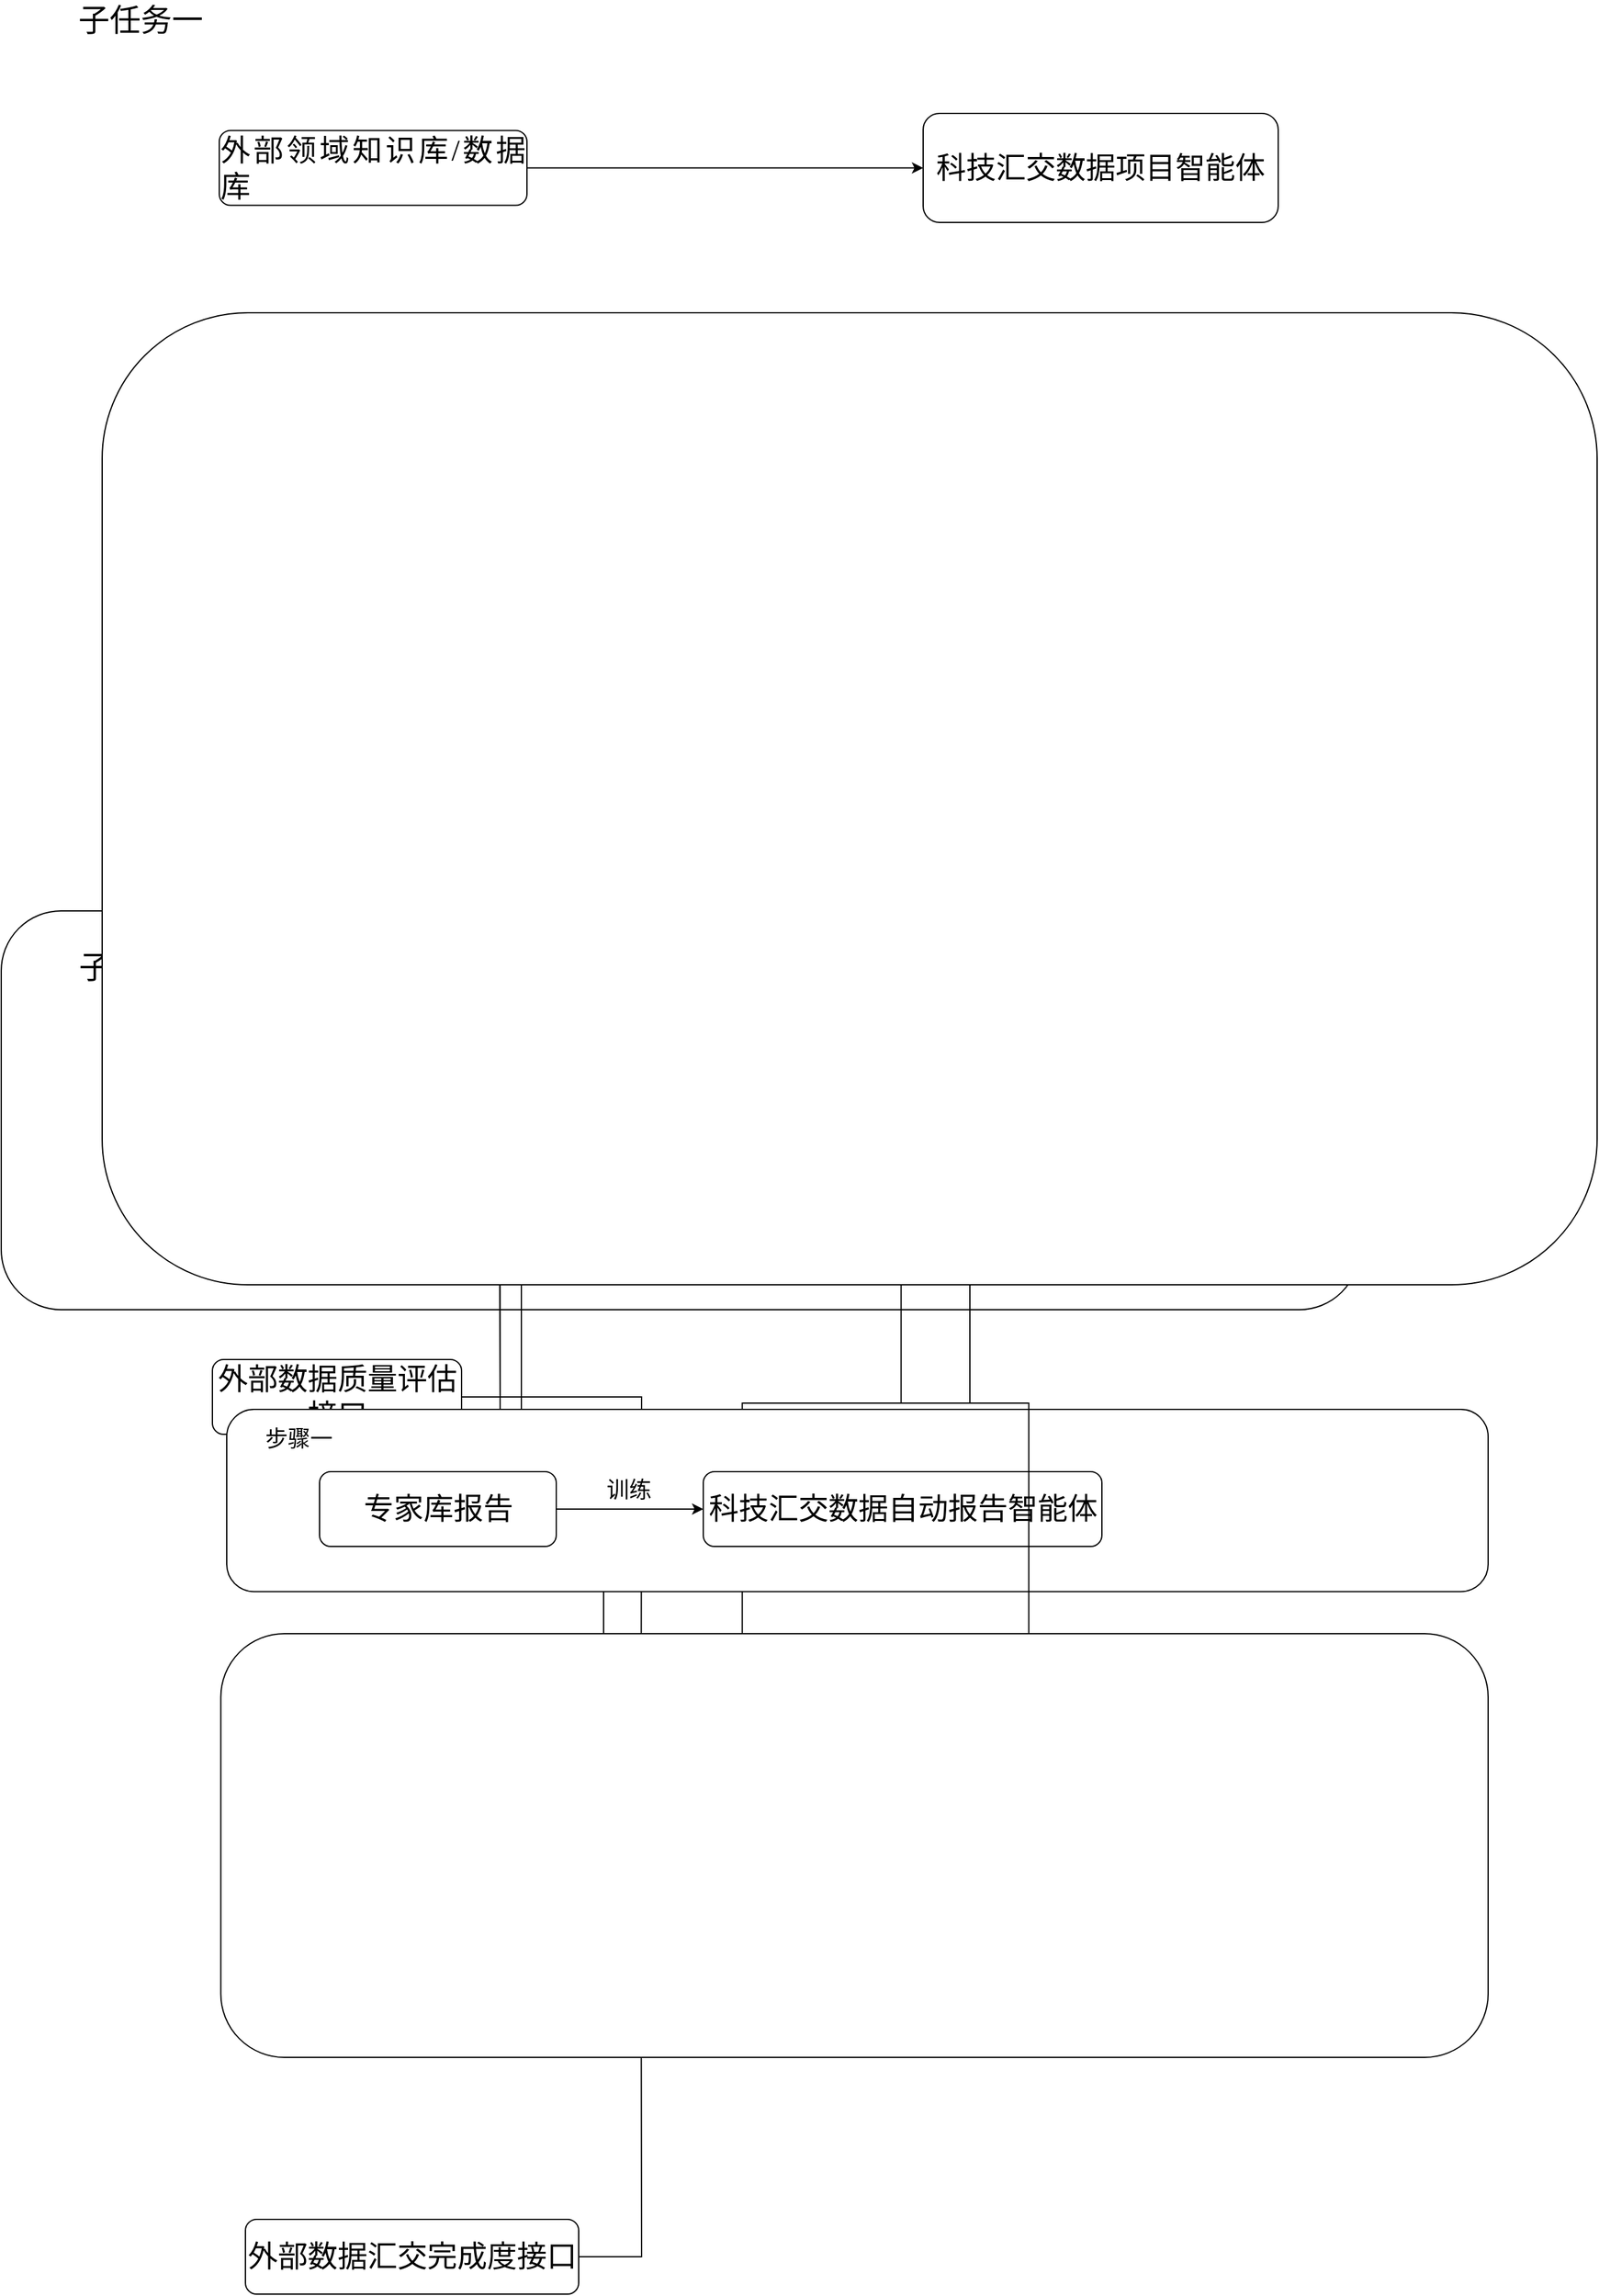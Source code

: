 <mxfile version="24.7.8">
  <diagram name="第 1 页" id="zKvOFfaTHT5-SVP7cOSt">
    <mxGraphModel dx="4014" dy="2827" grid="1" gridSize="10" guides="1" tooltips="1" connect="1" arrows="1" fold="1" page="1" pageScale="1" pageWidth="827" pageHeight="1169" math="0" shadow="0">
      <root>
        <mxCell id="0" />
        <mxCell id="1" parent="0" />
        <mxCell id="U46tP_3I2k7W18DiitfZ-69" value="" style="rounded=1;whiteSpace=wrap;html=1;" vertex="1" parent="1">
          <mxGeometry x="161" y="590" width="923" height="210" as="geometry" />
        </mxCell>
        <mxCell id="U46tP_3I2k7W18DiitfZ-62" value="" style="rounded=1;whiteSpace=wrap;html=1;" vertex="1" parent="1">
          <mxGeometry x="168" y="310" width="923" height="220" as="geometry" />
        </mxCell>
        <mxCell id="U46tP_3I2k7W18DiitfZ-60" value="" style="rounded=1;whiteSpace=wrap;html=1;" vertex="1" parent="1">
          <mxGeometry x="168" y="111" width="923" height="146.25" as="geometry" />
        </mxCell>
        <mxCell id="U46tP_3I2k7W18DiitfZ-2" value="&lt;p style=&quot;margin: 0pt 0pt 0.0pt;&quot; class=&quot;MsoNormal&quot;&gt;&lt;font face=&quot;等线&quot; style=&quot;font-size: 24px;&quot;&gt;科技汇交数据项目智能体&lt;/font&gt;&lt;/p&gt;" style="rounded=1;whiteSpace=wrap;html=1;" vertex="1" parent="1">
          <mxGeometry x="700" y="-120" width="285" height="87.5" as="geometry" />
        </mxCell>
        <mxCell id="U46tP_3I2k7W18DiitfZ-5" value="&lt;p style=&quot;margin: 0pt 0pt 0.0pt; text-align: justify; font-size: 25px;&quot; class=&quot;MsoNormal&quot;&gt;&lt;font face=&quot;等线&quot;&gt;子任务一&lt;/font&gt;&lt;/p&gt;" style="text;html=1;align=center;verticalAlign=middle;whiteSpace=wrap;rounded=0;" vertex="1" parent="1">
          <mxGeometry x="7.5" y="-210" width="127.5" height="30" as="geometry" />
        </mxCell>
        <mxCell id="U46tP_3I2k7W18DiitfZ-74" style="edgeStyle=orthogonalEdgeStyle;rounded=0;orthogonalLoop=1;jettySize=auto;html=1;exitX=1;exitY=0.5;exitDx=0;exitDy=0;entryX=0;entryY=0.5;entryDx=0;entryDy=0;" edge="1" parent="1" source="U46tP_3I2k7W18DiitfZ-8" target="U46tP_3I2k7W18DiitfZ-25">
          <mxGeometry relative="1" as="geometry" />
        </mxCell>
        <mxCell id="U46tP_3I2k7W18DiitfZ-8" value="&lt;p style=&quot;margin: 0pt 0pt 0.0pt; text-align: justify;&quot; class=&quot;MsoNormal&quot;&gt;&lt;font face=&quot;等线&quot; style=&quot;font-size: 24px;&quot;&gt;评价模型&lt;/font&gt;&lt;/p&gt;" style="rounded=1;whiteSpace=wrap;html=1;" vertex="1" parent="1">
          <mxGeometry x="450" y="295" width="215" height="60" as="geometry" />
        </mxCell>
        <mxCell id="U46tP_3I2k7W18DiitfZ-11" value="" style="rounded=1;whiteSpace=wrap;html=1;" vertex="1" parent="1">
          <mxGeometry x="-40" y="520" width="1090" height="320" as="geometry" />
        </mxCell>
        <mxCell id="U46tP_3I2k7W18DiitfZ-13" value="&lt;p style=&quot;margin: 0pt 0pt 0.0pt; text-align: justify; font-size: 25px;&quot; class=&quot;MsoNormal&quot;&gt;&lt;font face=&quot;等线&quot;&gt;子任务二&lt;/font&gt;&lt;/p&gt;" style="text;html=1;align=center;verticalAlign=middle;whiteSpace=wrap;rounded=0;" vertex="1" parent="1">
          <mxGeometry y="550" width="145" height="30" as="geometry" />
        </mxCell>
        <mxCell id="U46tP_3I2k7W18DiitfZ-128" style="edgeStyle=orthogonalEdgeStyle;rounded=0;orthogonalLoop=1;jettySize=auto;html=1;exitX=1;exitY=0.5;exitDx=0;exitDy=0;entryX=0;entryY=0.5;entryDx=0;entryDy=0;" edge="1" parent="1" source="U46tP_3I2k7W18DiitfZ-14" target="U46tP_3I2k7W18DiitfZ-31">
          <mxGeometry relative="1" as="geometry" />
        </mxCell>
        <mxCell id="U46tP_3I2k7W18DiitfZ-135" style="edgeStyle=orthogonalEdgeStyle;rounded=0;orthogonalLoop=1;jettySize=auto;html=1;exitX=0.5;exitY=0;exitDx=0;exitDy=0;entryX=0.5;entryY=1;entryDx=0;entryDy=0;" edge="1" parent="1" source="U46tP_3I2k7W18DiitfZ-14" target="U46tP_3I2k7W18DiitfZ-134">
          <mxGeometry relative="1" as="geometry" />
        </mxCell>
        <mxCell id="U46tP_3I2k7W18DiitfZ-14" value="&lt;p style=&quot;margin: 0pt 0pt 0.0pt; text-align: justify;&quot; class=&quot;MsoNormal&quot;&gt;&lt;span style=&quot;font-family: 等线; font-size: 24px; text-align: center;&quot;&gt;科技汇交数据自动报告智能体&lt;/span&gt;&lt;br&gt;&lt;/p&gt;" style="rounded=1;whiteSpace=wrap;html=1;" vertex="1" parent="1">
          <mxGeometry x="397.5" y="640" width="320" height="60" as="geometry" />
        </mxCell>
        <mxCell id="U46tP_3I2k7W18DiitfZ-94" style="edgeStyle=orthogonalEdgeStyle;rounded=0;orthogonalLoop=1;jettySize=auto;html=1;exitX=1;exitY=0.5;exitDx=0;exitDy=0;entryX=0;entryY=0.25;entryDx=0;entryDy=0;" edge="1" parent="1" source="U46tP_3I2k7W18DiitfZ-15" target="U46tP_3I2k7W18DiitfZ-64">
          <mxGeometry relative="1" as="geometry" />
        </mxCell>
        <mxCell id="U46tP_3I2k7W18DiitfZ-65" style="edgeStyle=orthogonalEdgeStyle;rounded=0;orthogonalLoop=1;jettySize=auto;html=1;exitX=1;exitY=0.5;exitDx=0;exitDy=0;entryX=0;entryY=0.5;entryDx=0;entryDy=0;" edge="1" parent="1" source="U46tP_3I2k7W18DiitfZ-15" target="U46tP_3I2k7W18DiitfZ-64">
          <mxGeometry relative="1" as="geometry" />
        </mxCell>
        <mxCell id="U46tP_3I2k7W18DiitfZ-15" value="&lt;font style=&quot;font-size: 24px;&quot; face=&quot;等线&quot;&gt;项目内容&lt;/font&gt;" style="rounded=1;whiteSpace=wrap;html=1;" vertex="1" parent="1">
          <mxGeometry x="135" y="81.25" width="185" height="60" as="geometry" />
        </mxCell>
        <mxCell id="U46tP_3I2k7W18DiitfZ-73" style="edgeStyle=orthogonalEdgeStyle;rounded=0;orthogonalLoop=1;jettySize=auto;html=1;exitX=1;exitY=0.5;exitDx=0;exitDy=0;entryX=0;entryY=0.5;entryDx=0;entryDy=0;" edge="1" parent="1" source="U46tP_3I2k7W18DiitfZ-16" target="U46tP_3I2k7W18DiitfZ-8">
          <mxGeometry relative="1" as="geometry">
            <mxPoint x="444" y="700" as="targetPoint" />
          </mxGeometry>
        </mxCell>
        <mxCell id="U46tP_3I2k7W18DiitfZ-16" value="&lt;span style=&quot;font-family: 等线; font-size: 24px; text-align: justify;&quot;&gt;关键信息&lt;/span&gt;" style="rounded=1;whiteSpace=wrap;html=1;" vertex="1" parent="1">
          <mxGeometry x="130" y="350" width="190" height="60" as="geometry" />
        </mxCell>
        <mxCell id="U46tP_3I2k7W18DiitfZ-23" value="&lt;p style=&quot;margin: 0pt 0pt 0.0pt; text-align: justify;&quot; class=&quot;MsoNormal&quot;&gt;&lt;font face=&quot;等线&quot; style=&quot;font-size: 24px;&quot;&gt;关键概念实体&lt;/font&gt;&lt;/p&gt;" style="rounded=1;whiteSpace=wrap;html=1;" vertex="1" parent="1">
          <mxGeometry x="757.5" y="81.25" width="170" height="60" as="geometry" />
        </mxCell>
        <mxCell id="U46tP_3I2k7W18DiitfZ-25" value="&lt;p style=&quot;margin: 0pt 0pt 0.0pt; text-align: justify;&quot; class=&quot;MsoNormal&quot;&gt;&lt;font face=&quot;等线&quot; style=&quot;font-size: 24px;&quot;&gt;相关性评价结果&lt;/font&gt;&lt;/p&gt;" style="rounded=1;whiteSpace=wrap;html=1;" vertex="1" parent="1">
          <mxGeometry x="730" y="295" width="215" height="60" as="geometry" />
        </mxCell>
        <mxCell id="U46tP_3I2k7W18DiitfZ-131" style="edgeStyle=orthogonalEdgeStyle;rounded=0;orthogonalLoop=1;jettySize=auto;html=1;exitX=1;exitY=0.5;exitDx=0;exitDy=0;" edge="1" parent="1" source="U46tP_3I2k7W18DiitfZ-27">
          <mxGeometry relative="1" as="geometry">
            <mxPoint x="473.5" y="1270.0" as="targetPoint" />
          </mxGeometry>
        </mxCell>
        <mxCell id="U46tP_3I2k7W18DiitfZ-85" style="edgeStyle=orthogonalEdgeStyle;rounded=0;orthogonalLoop=1;jettySize=auto;html=1;exitX=1;exitY=0.5;exitDx=0;exitDy=0;endArrow=none;endFill=0;" edge="1" parent="1" source="U46tP_3I2k7W18DiitfZ-27">
          <mxGeometry relative="1" as="geometry">
            <mxPoint x="360" y="670" as="targetPoint" />
          </mxGeometry>
        </mxCell>
        <mxCell id="U46tP_3I2k7W18DiitfZ-27" value="&lt;p class=&quot;MsoNormal&quot;&gt;&lt;font style=&quot;font-size: 24px;&quot; face=&quot;等线&quot;&gt;外部&lt;/font&gt;&lt;span style=&quot;background-color: initial; font-size: 24px;&quot;&gt;&lt;font face=&quot;等线&quot;&gt;数据质量评估接口&lt;/font&gt;&lt;/span&gt;&lt;/p&gt;" style="rounded=1;whiteSpace=wrap;html=1;" vertex="1" parent="1">
          <mxGeometry x="129.5" y="880" width="200" height="60" as="geometry" />
        </mxCell>
        <mxCell id="U46tP_3I2k7W18DiitfZ-31" value="&lt;p style=&quot;margin: 0pt 0pt 0.0pt; text-align: justify;&quot; class=&quot;MsoNormal&quot;&gt;&lt;font face=&quot;Arial&quot;&gt;&lt;span style=&quot;font-size: 24px;&quot;&gt;生成报告&lt;/span&gt;&lt;/font&gt;&lt;/p&gt;" style="rounded=1;whiteSpace=wrap;html=1;" vertex="1" parent="1">
          <mxGeometry x="795" y="640" width="190" height="60" as="geometry" />
        </mxCell>
        <mxCell id="U46tP_3I2k7W18DiitfZ-59" style="edgeStyle=orthogonalEdgeStyle;rounded=0;orthogonalLoop=1;jettySize=auto;html=1;exitX=1;exitY=0.5;exitDx=0;exitDy=0;entryX=0;entryY=0.5;entryDx=0;entryDy=0;" edge="1" parent="1" source="U46tP_3I2k7W18DiitfZ-50" target="U46tP_3I2k7W18DiitfZ-2">
          <mxGeometry relative="1" as="geometry" />
        </mxCell>
        <mxCell id="U46tP_3I2k7W18DiitfZ-50" value="&lt;p style=&quot;margin: 0pt 0pt 0.0pt; text-align: justify;&quot; class=&quot;MsoNormal&quot;&gt;&lt;font face=&quot;等线&quot; style=&quot;font-size: 24px;&quot;&gt;外部领域知识库/数据库&lt;/font&gt;&lt;/p&gt;" style="rounded=1;whiteSpace=wrap;html=1;" vertex="1" parent="1">
          <mxGeometry x="135" y="-106.25" width="247" height="60" as="geometry" />
        </mxCell>
        <mxCell id="U46tP_3I2k7W18DiitfZ-57" value="&lt;font style=&quot;font-size: 18px;&quot; face=&quot;等线&quot;&gt;训练&lt;/font&gt;" style="text;html=1;align=center;verticalAlign=middle;whiteSpace=wrap;rounded=0;" vertex="1" parent="1">
          <mxGeometry x="599.5" y="169.12" width="60" height="30" as="geometry" />
        </mxCell>
        <mxCell id="U46tP_3I2k7W18DiitfZ-61" value="&lt;font style=&quot;font-size: 18px;&quot; face=&quot;等线&quot;&gt;步骤一&lt;/font&gt;" style="text;html=1;align=center;verticalAlign=middle;whiteSpace=wrap;rounded=0;" vertex="1" parent="1">
          <mxGeometry x="198" y="120" width="60" height="30" as="geometry" />
        </mxCell>
        <mxCell id="U46tP_3I2k7W18DiitfZ-63" value="&lt;font style=&quot;font-size: 18px;&quot; face=&quot;等线&quot;&gt;步骤二&lt;/font&gt;" style="text;html=1;align=center;verticalAlign=middle;whiteSpace=wrap;rounded=0;" vertex="1" parent="1">
          <mxGeometry x="198" y="320" width="60" height="30" as="geometry" />
        </mxCell>
        <mxCell id="U46tP_3I2k7W18DiitfZ-95" style="edgeStyle=orthogonalEdgeStyle;rounded=0;orthogonalLoop=1;jettySize=auto;html=1;exitX=1;exitY=0.25;exitDx=0;exitDy=0;" edge="1" parent="1" source="U46tP_3I2k7W18DiitfZ-64" target="U46tP_3I2k7W18DiitfZ-23">
          <mxGeometry relative="1" as="geometry" />
        </mxCell>
        <mxCell id="U46tP_3I2k7W18DiitfZ-67" style="edgeStyle=orthogonalEdgeStyle;rounded=0;orthogonalLoop=1;jettySize=auto;html=1;exitX=1;exitY=0.5;exitDx=0;exitDy=0;" edge="1" parent="1" source="U46tP_3I2k7W18DiitfZ-64" target="U46tP_3I2k7W18DiitfZ-23">
          <mxGeometry relative="1" as="geometry" />
        </mxCell>
        <mxCell id="U46tP_3I2k7W18DiitfZ-97" style="edgeStyle=orthogonalEdgeStyle;rounded=0;orthogonalLoop=1;jettySize=auto;html=1;exitX=1;exitY=0.75;exitDx=0;exitDy=0;entryX=0;entryY=0.5;entryDx=0;entryDy=0;" edge="1" parent="1" source="U46tP_3I2k7W18DiitfZ-64" target="U46tP_3I2k7W18DiitfZ-93">
          <mxGeometry relative="1" as="geometry" />
        </mxCell>
        <mxCell id="U46tP_3I2k7W18DiitfZ-64" value="&lt;p style=&quot;margin: 0pt 0pt 0.0pt;&quot; class=&quot;MsoNormal&quot;&gt;&lt;font face=&quot;等线&quot; style=&quot;font-size: 24px;&quot;&gt;科技汇交数据项目智能体&lt;/font&gt;&lt;/p&gt;" style="rounded=1;whiteSpace=wrap;html=1;" vertex="1" parent="1">
          <mxGeometry x="459.5" y="347.5" width="285" height="172.5" as="geometry" />
        </mxCell>
        <mxCell id="U46tP_3I2k7W18DiitfZ-66" value="&lt;font face=&quot;等线&quot;&gt;&lt;span style=&quot;font-size: 18px;&quot;&gt;推理&lt;/span&gt;&lt;/font&gt;" style="text;html=1;align=center;verticalAlign=middle;whiteSpace=wrap;rounded=0;" vertex="1" parent="1">
          <mxGeometry x="762" y="361.25" width="60" height="30" as="geometry" />
        </mxCell>
        <mxCell id="U46tP_3I2k7W18DiitfZ-68" value="&lt;font style=&quot;font-size: 18px;&quot; face=&quot;等线&quot;&gt;步骤三&lt;/font&gt;" style="text;html=1;align=center;verticalAlign=middle;whiteSpace=wrap;rounded=0;" vertex="1" parent="1">
          <mxGeometry x="191" y="600" width="60" height="30" as="geometry" />
        </mxCell>
        <mxCell id="U46tP_3I2k7W18DiitfZ-72" style="edgeStyle=orthogonalEdgeStyle;rounded=0;orthogonalLoop=1;jettySize=auto;html=1;exitX=1;exitY=0.5;exitDx=0;exitDy=0;entryX=0;entryY=0.5;entryDx=0;entryDy=0;" edge="1" parent="1" source="U46tP_3I2k7W18DiitfZ-71" target="U46tP_3I2k7W18DiitfZ-8">
          <mxGeometry relative="1" as="geometry" />
        </mxCell>
        <mxCell id="U46tP_3I2k7W18DiitfZ-71" value="&lt;p style=&quot;margin: 0pt 0pt 0.0pt; text-align: justify;&quot; class=&quot;MsoNormal&quot;&gt;&lt;span style=&quot;font-family: 等线; font-size: 24px;&quot;&gt;关键概念实体&lt;/span&gt;&lt;br&gt;&lt;/p&gt;" style="rounded=1;whiteSpace=wrap;html=1;" vertex="1" parent="1">
          <mxGeometry x="189" y="640" width="185" height="60" as="geometry" />
        </mxCell>
        <mxCell id="U46tP_3I2k7W18DiitfZ-130" style="edgeStyle=orthogonalEdgeStyle;rounded=0;orthogonalLoop=1;jettySize=auto;html=1;exitX=1;exitY=0.5;exitDx=0;exitDy=0;entryX=0;entryY=0.5;entryDx=0;entryDy=0;" edge="1" parent="1" source="U46tP_3I2k7W18DiitfZ-76" target="U46tP_3I2k7W18DiitfZ-14">
          <mxGeometry relative="1" as="geometry" />
        </mxCell>
        <mxCell id="U46tP_3I2k7W18DiitfZ-84" style="edgeStyle=orthogonalEdgeStyle;rounded=0;orthogonalLoop=1;jettySize=auto;html=1;exitX=1;exitY=0.5;exitDx=0;exitDy=0;endArrow=none;endFill=0;" edge="1" parent="1" source="U46tP_3I2k7W18DiitfZ-76">
          <mxGeometry relative="1" as="geometry">
            <mxPoint x="360" y="670" as="targetPoint" />
          </mxGeometry>
        </mxCell>
        <mxCell id="U46tP_3I2k7W18DiitfZ-76" value="&lt;p style=&quot;margin: 0pt 0pt 0.0pt; text-align: justify;&quot; class=&quot;MsoNormal&quot;&gt;&lt;span style=&quot;font-family: 等线; font-size: 24px;&quot;&gt;相关性评价结果&lt;/span&gt;&lt;br&gt;&lt;/p&gt;" style="rounded=1;whiteSpace=wrap;html=1;" vertex="1" parent="1">
          <mxGeometry x="233.5" y="1240" width="190" height="60" as="geometry" />
        </mxCell>
        <mxCell id="U46tP_3I2k7W18DiitfZ-96" style="edgeStyle=orthogonalEdgeStyle;rounded=0;orthogonalLoop=1;jettySize=auto;html=1;exitX=1;exitY=0.5;exitDx=0;exitDy=0;entryX=0;entryY=0.75;entryDx=0;entryDy=0;" edge="1" parent="1" source="U46tP_3I2k7W18DiitfZ-90" target="U46tP_3I2k7W18DiitfZ-64">
          <mxGeometry relative="1" as="geometry" />
        </mxCell>
        <mxCell id="U46tP_3I2k7W18DiitfZ-81" style="edgeStyle=orthogonalEdgeStyle;rounded=0;orthogonalLoop=1;jettySize=auto;html=1;exitX=1;exitY=0.5;exitDx=0;exitDy=0;entryX=0;entryY=0.5;entryDx=0;entryDy=0;" edge="1" parent="1" source="U46tP_3I2k7W18DiitfZ-77" target="U46tP_3I2k7W18DiitfZ-14">
          <mxGeometry relative="1" as="geometry" />
        </mxCell>
        <mxCell id="U46tP_3I2k7W18DiitfZ-90" value="&lt;font style=&quot;font-size: 24px;&quot; face=&quot;等线&quot;&gt;汇交数据模板&lt;/font&gt;" style="rounded=1;whiteSpace=wrap;html=1;" vertex="1" parent="1">
          <mxGeometry x="191" y="447" width="190" height="60" as="geometry" />
        </mxCell>
        <mxCell id="U46tP_3I2k7W18DiitfZ-77" value="&lt;p style=&quot;margin: 0pt 0pt 0.0pt; text-align: justify;&quot; class=&quot;MsoNormal&quot;&gt;&lt;font face=&quot;等线&quot; style=&quot;font-size: 24px;&quot;&gt;概念实体&lt;/font&gt;&lt;/p&gt;" style="rounded=1;whiteSpace=wrap;html=1;" vertex="1" parent="1">
          <mxGeometry x="142" y="560" width="185" height="60" as="geometry" />
        </mxCell>
        <mxCell id="U46tP_3I2k7W18DiitfZ-93" value="&lt;p style=&quot;margin: 0pt 0pt 0.0pt; text-align: justify;&quot; class=&quot;MsoNormal&quot;&gt;&lt;font face=&quot;等线&quot; style=&quot;font-size: 24px;&quot;&gt;关键信息&lt;/font&gt;&lt;/p&gt;" style="rounded=1;whiteSpace=wrap;html=1;" vertex="1" parent="1">
          <mxGeometry x="849.5" y="447" width="170" height="60" as="geometry" />
        </mxCell>
        <mxCell id="U46tP_3I2k7W18DiitfZ-82" style="edgeStyle=orthogonalEdgeStyle;rounded=0;orthogonalLoop=1;jettySize=auto;html=1;exitX=1;exitY=0.5;exitDx=0;exitDy=0;entryX=0;entryY=0.5;entryDx=0;entryDy=0;" edge="1" parent="1" source="U46tP_3I2k7W18DiitfZ-78" target="U46tP_3I2k7W18DiitfZ-14">
          <mxGeometry relative="1" as="geometry" />
        </mxCell>
        <mxCell id="U46tP_3I2k7W18DiitfZ-98" value="&lt;font face=&quot;等线&quot;&gt;&lt;span style=&quot;font-size: 18px;&quot;&gt;结构化抽取&lt;/span&gt;&lt;/font&gt;" style="text;html=1;align=center;verticalAlign=middle;whiteSpace=wrap;rounded=0;" vertex="1" parent="1">
          <mxGeometry x="762" y="440" width="60" height="30" as="geometry" />
        </mxCell>
        <mxCell id="U46tP_3I2k7W18DiitfZ-78" value="&lt;font style=&quot;font-size: 24px;&quot; face=&quot;等线&quot;&gt;汇交数据模板&lt;/font&gt;" style="rounded=1;whiteSpace=wrap;html=1;" vertex="1" parent="1">
          <mxGeometry x="137" y="640" width="190" height="60" as="geometry" />
        </mxCell>
        <mxCell id="U46tP_3I2k7W18DiitfZ-117" value="&lt;font style=&quot;font-size: 18px;&quot; face=&quot;等线&quot;&gt;步骤一&lt;/font&gt;" style="text;html=1;align=center;verticalAlign=middle;whiteSpace=wrap;rounded=0;" vertex="1" parent="1">
          <mxGeometry x="171" y="929" width="60" height="30" as="geometry" />
        </mxCell>
        <mxCell id="U46tP_3I2k7W18DiitfZ-118" value="" style="rounded=1;whiteSpace=wrap;html=1;" vertex="1" parent="1">
          <mxGeometry x="141" y="920" width="1012.5" height="146.25" as="geometry" />
        </mxCell>
        <mxCell id="U46tP_3I2k7W18DiitfZ-119" value="&lt;font style=&quot;font-size: 18px;&quot; face=&quot;等线&quot;&gt;步骤一&lt;/font&gt;" style="text;html=1;align=center;verticalAlign=middle;whiteSpace=wrap;rounded=0;" vertex="1" parent="1">
          <mxGeometry x="168.5" y="929" width="60" height="30" as="geometry" />
        </mxCell>
        <mxCell id="U46tP_3I2k7W18DiitfZ-120" value="&lt;p style=&quot;margin: 0pt 0pt 0.0pt; text-align: justify;&quot; class=&quot;MsoNormal&quot;&gt;&lt;span style=&quot;font-family: 等线; font-size: 24px; text-align: center;&quot;&gt;科技汇交数据自动报告智能体&lt;/span&gt;&lt;br&gt;&lt;/p&gt;" style="rounded=1;whiteSpace=wrap;html=1;" vertex="1" parent="1">
          <mxGeometry x="523.5" y="970" width="320" height="60" as="geometry" />
        </mxCell>
        <mxCell id="U46tP_3I2k7W18DiitfZ-124" style="edgeStyle=orthogonalEdgeStyle;rounded=0;orthogonalLoop=1;jettySize=auto;html=1;exitX=1;exitY=0.5;exitDx=0;exitDy=0;entryX=0;entryY=0.5;entryDx=0;entryDy=0;" edge="1" parent="1" source="U46tP_3I2k7W18DiitfZ-123" target="U46tP_3I2k7W18DiitfZ-120">
          <mxGeometry relative="1" as="geometry" />
        </mxCell>
        <mxCell id="U46tP_3I2k7W18DiitfZ-123" value="&lt;p style=&quot;margin: 0pt 0pt 0.0pt; text-align: justify;&quot; class=&quot;MsoNormal&quot;&gt;&lt;font face=&quot;Arial&quot;&gt;&lt;span style=&quot;font-size: 24px;&quot;&gt;专家库报告&lt;/span&gt;&lt;/font&gt;&lt;/p&gt;" style="rounded=1;whiteSpace=wrap;html=1;" vertex="1" parent="1">
          <mxGeometry x="215.5" y="970" width="190" height="60" as="geometry" />
        </mxCell>
        <mxCell id="U46tP_3I2k7W18DiitfZ-125" value="&lt;font style=&quot;font-size: 18px;&quot; face=&quot;等线&quot;&gt;训练&lt;/font&gt;" style="text;html=1;align=center;verticalAlign=middle;whiteSpace=wrap;rounded=0;" vertex="1" parent="1">
          <mxGeometry x="433.5" y="970" width="60" height="30" as="geometry" />
        </mxCell>
        <mxCell id="U46tP_3I2k7W18DiitfZ-127" value="&lt;font style=&quot;font-size: 18px;&quot; face=&quot;等线&quot;&gt;步骤二&lt;/font&gt;" style="text;html=1;align=center;verticalAlign=middle;whiteSpace=wrap;rounded=0;" vertex="1" parent="1">
          <mxGeometry x="174.5" y="1120" width="60" height="30" as="geometry" />
        </mxCell>
        <mxCell id="U46tP_3I2k7W18DiitfZ-132" style="edgeStyle=orthogonalEdgeStyle;rounded=0;orthogonalLoop=1;jettySize=auto;html=1;exitX=1;exitY=0.5;exitDx=0;exitDy=0;" edge="1" parent="1" source="U46tP_3I2k7W18DiitfZ-129">
          <mxGeometry relative="1" as="geometry">
            <mxPoint x="473.5" y="1270.0" as="targetPoint" />
          </mxGeometry>
        </mxCell>
        <mxCell id="U46tP_3I2k7W18DiitfZ-129" value="&lt;p class=&quot;MsoNormal&quot;&gt;&lt;font style=&quot;font-size: 24px;&quot; face=&quot;等线&quot;&gt;外部&lt;/font&gt;&lt;span style=&quot;background-color: initial; font-size: 24px;&quot;&gt;&lt;font face=&quot;等线&quot;&gt;数据汇交完成度接口&lt;/font&gt;&lt;/span&gt;&lt;/p&gt;" style="rounded=1;whiteSpace=wrap;html=1;" vertex="1" parent="1">
          <mxGeometry x="156" y="1570" width="267.5" height="60" as="geometry" />
        </mxCell>
        <mxCell id="U46tP_3I2k7W18DiitfZ-134" value="&lt;p style=&quot;margin: 0pt 0pt 0.0pt; text-align: justify;&quot; class=&quot;MsoNormal&quot;&gt;&lt;font face=&quot;Arial&quot;&gt;&lt;span style=&quot;font-size: 24px;&quot;&gt;报告模板&lt;/span&gt;&lt;/font&gt;&lt;/p&gt;" style="rounded=1;whiteSpace=wrap;html=1;" vertex="1" parent="1">
          <mxGeometry x="574.75" y="1130" width="190" height="60" as="geometry" />
        </mxCell>
        <mxCell id="U46tP_3I2k7W18DiitfZ-136" style="edgeStyle=orthogonalEdgeStyle;rounded=0;orthogonalLoop=1;jettySize=auto;html=1;exitX=1;exitY=0.5;exitDx=0;exitDy=0;entryX=0.89;entryY=0.029;entryDx=0;entryDy=0;entryPerimeter=0;" edge="1" parent="1" source="U46tP_3I2k7W18DiitfZ-134" target="U46tP_3I2k7W18DiitfZ-14">
          <mxGeometry relative="1" as="geometry" />
        </mxCell>
        <mxCell id="U46tP_3I2k7W18DiitfZ-137" value="&lt;font style=&quot;font-size: 18px;&quot; face=&quot;等线&quot;&gt;生成&lt;/font&gt;" style="text;html=1;align=center;verticalAlign=middle;whiteSpace=wrap;rounded=0;" vertex="1" parent="1">
          <mxGeometry x="603.5" y="1200" width="60" height="30" as="geometry" />
        </mxCell>
        <mxCell id="U46tP_3I2k7W18DiitfZ-138" value="&lt;font style=&quot;font-size: 18px;&quot; face=&quot;等线&quot;&gt;输入&lt;/font&gt;" style="text;html=1;align=center;verticalAlign=middle;whiteSpace=wrap;rounded=0;" vertex="1" parent="1">
          <mxGeometry x="804.5" y="1180" width="60" height="30" as="geometry" />
        </mxCell>
        <mxCell id="U46tP_3I2k7W18DiitfZ-139" value="&lt;font style=&quot;font-size: 18px;&quot; face=&quot;等线&quot;&gt;生成&lt;/font&gt;" style="text;html=1;align=center;verticalAlign=middle;whiteSpace=wrap;rounded=0;" vertex="1" parent="1">
          <mxGeometry x="843.5" y="1230" width="60" height="30" as="geometry" />
        </mxCell>
        <mxCell id="U46tP_3I2k7W18DiitfZ-75" value="" style="rounded=1;whiteSpace=wrap;html=1;" vertex="1" parent="1">
          <mxGeometry x="41" y="40" width="1200" height="780" as="geometry" />
        </mxCell>
        <mxCell id="U46tP_3I2k7W18DiitfZ-126" value="" style="rounded=1;whiteSpace=wrap;html=1;" vertex="1" parent="1">
          <mxGeometry x="136.25" y="1100" width="1017.25" height="340" as="geometry" />
        </mxCell>
      </root>
    </mxGraphModel>
  </diagram>
</mxfile>
